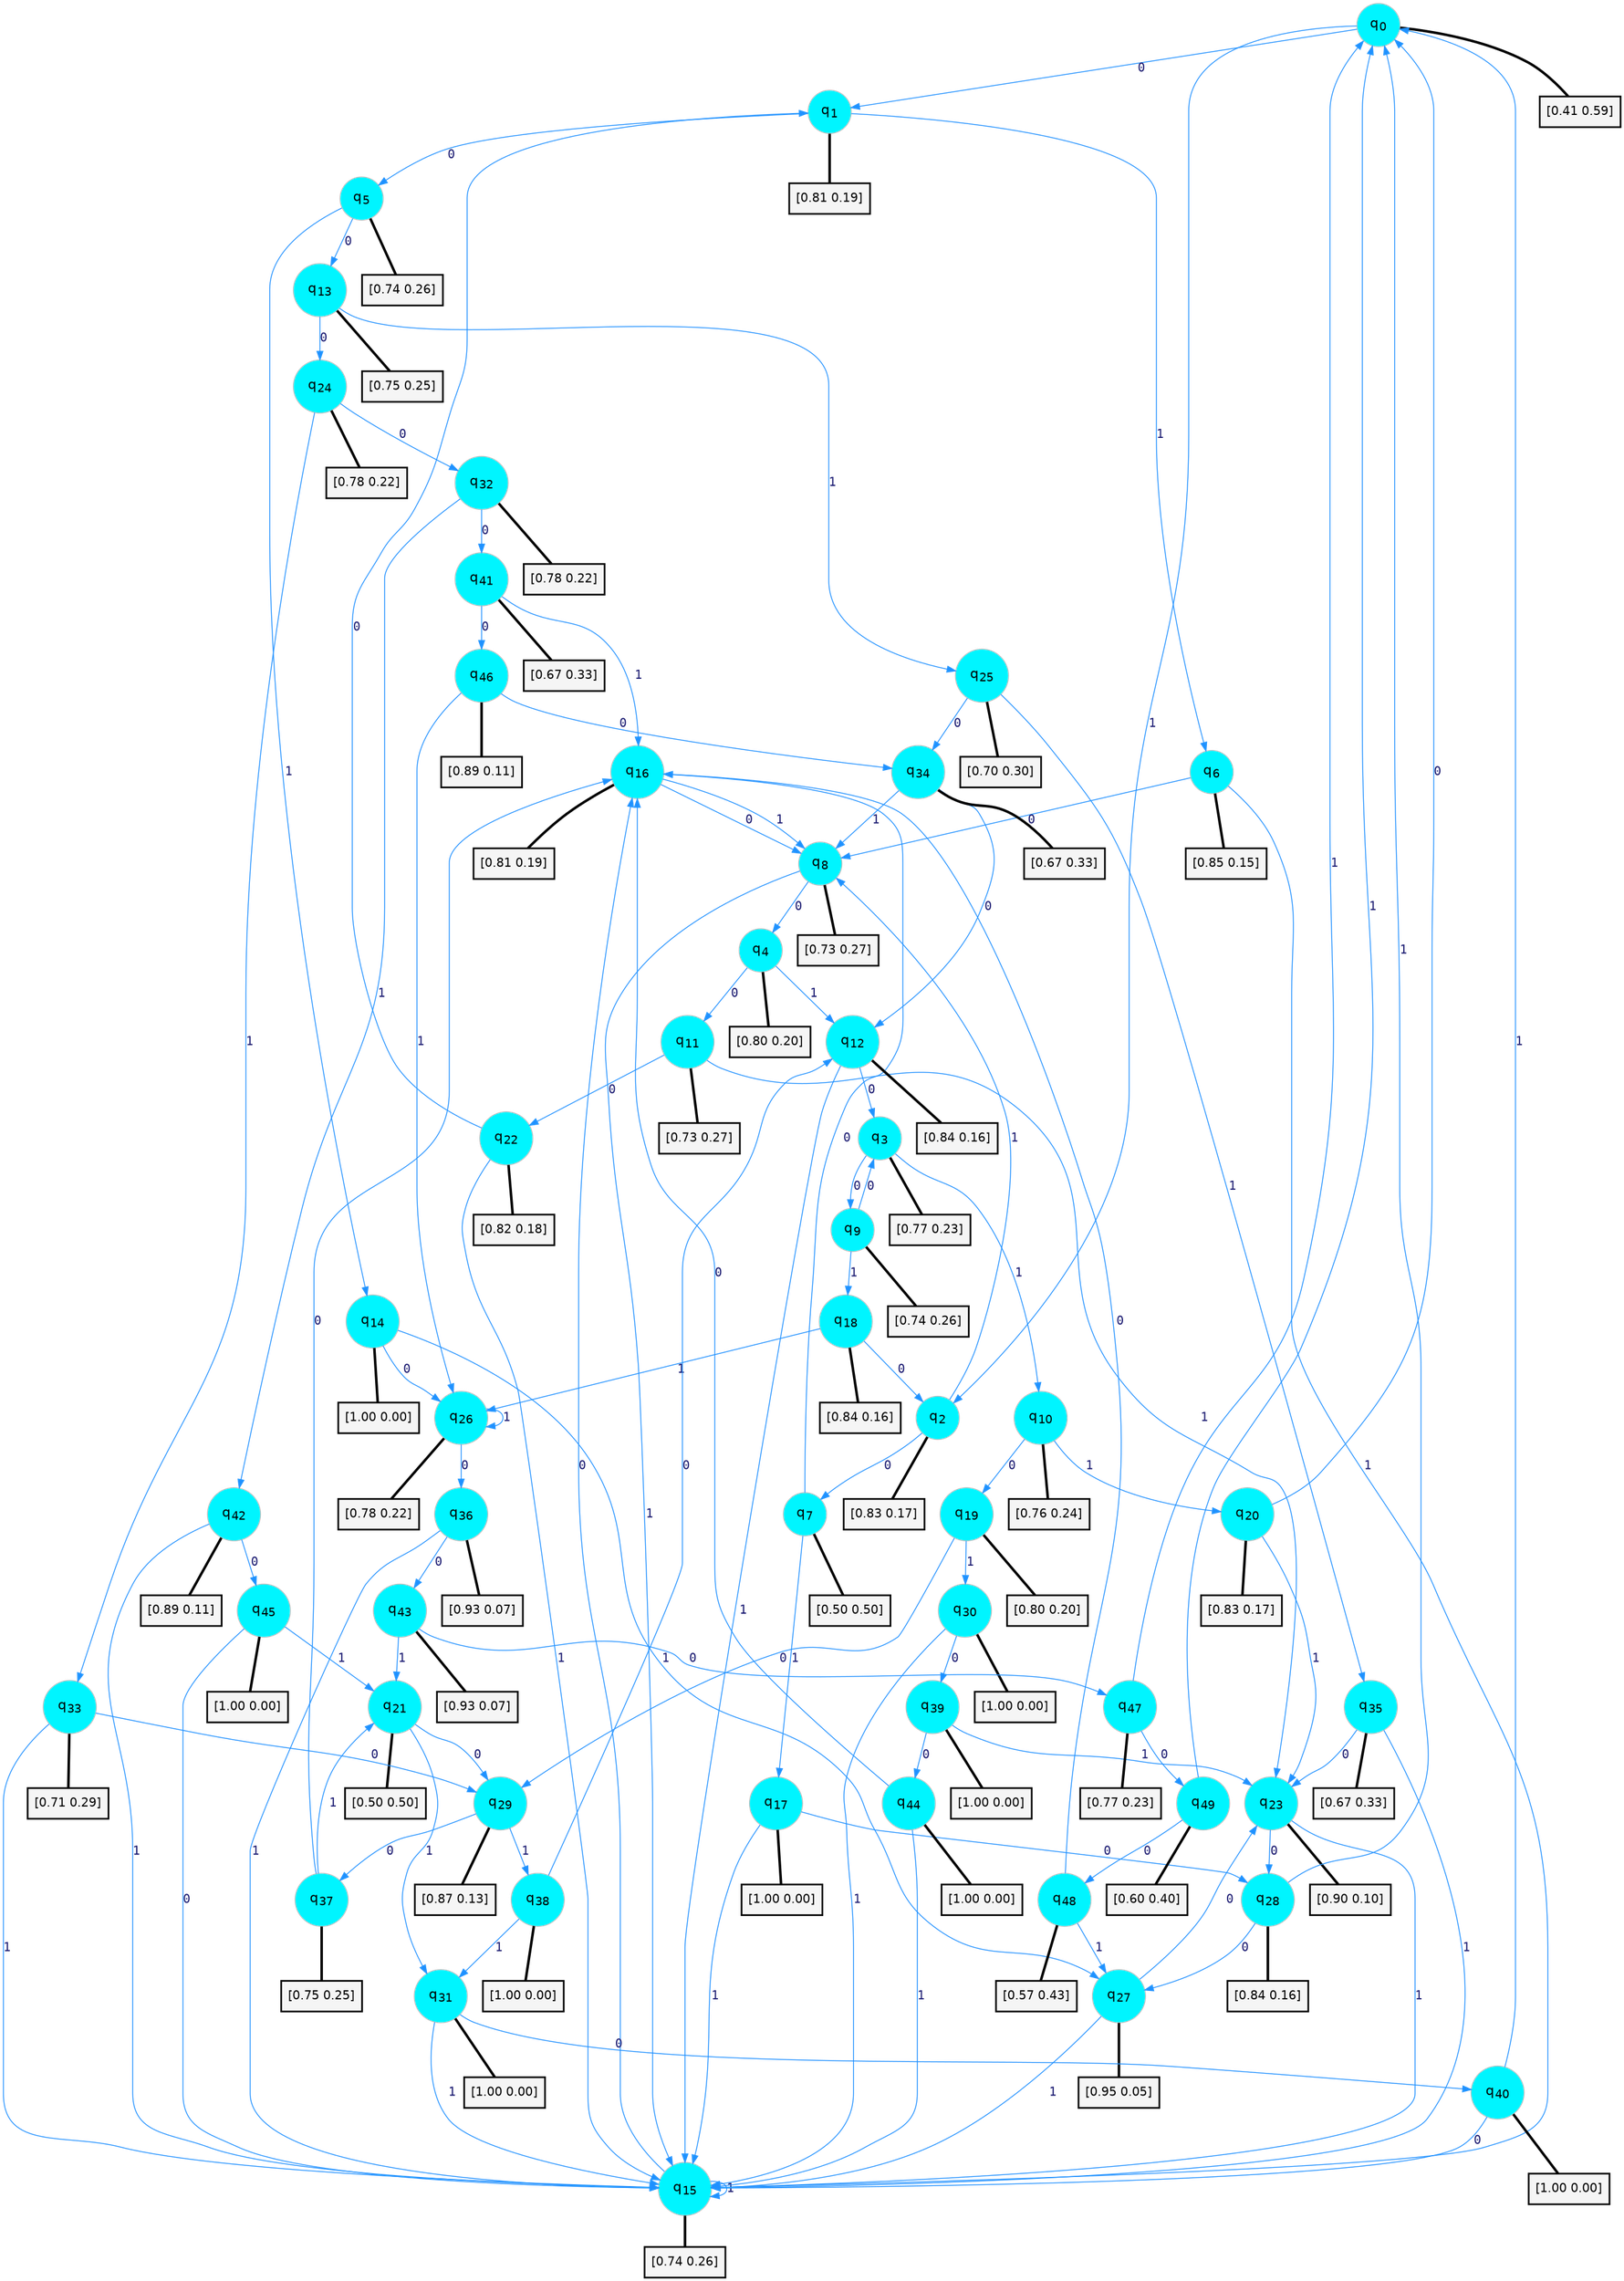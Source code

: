 digraph G {
graph [
bgcolor=transparent, dpi=300, rankdir=TD, size="40,25"];
node [
color=gray, fillcolor=turquoise1, fontcolor=black, fontname=Helvetica, fontsize=16, fontweight=bold, shape=circle, style=filled];
edge [
arrowsize=1, color=dodgerblue1, fontcolor=midnightblue, fontname=courier, fontweight=bold, penwidth=1, style=solid, weight=20];
0[label=<q<SUB>0</SUB>>];
1[label=<q<SUB>1</SUB>>];
2[label=<q<SUB>2</SUB>>];
3[label=<q<SUB>3</SUB>>];
4[label=<q<SUB>4</SUB>>];
5[label=<q<SUB>5</SUB>>];
6[label=<q<SUB>6</SUB>>];
7[label=<q<SUB>7</SUB>>];
8[label=<q<SUB>8</SUB>>];
9[label=<q<SUB>9</SUB>>];
10[label=<q<SUB>10</SUB>>];
11[label=<q<SUB>11</SUB>>];
12[label=<q<SUB>12</SUB>>];
13[label=<q<SUB>13</SUB>>];
14[label=<q<SUB>14</SUB>>];
15[label=<q<SUB>15</SUB>>];
16[label=<q<SUB>16</SUB>>];
17[label=<q<SUB>17</SUB>>];
18[label=<q<SUB>18</SUB>>];
19[label=<q<SUB>19</SUB>>];
20[label=<q<SUB>20</SUB>>];
21[label=<q<SUB>21</SUB>>];
22[label=<q<SUB>22</SUB>>];
23[label=<q<SUB>23</SUB>>];
24[label=<q<SUB>24</SUB>>];
25[label=<q<SUB>25</SUB>>];
26[label=<q<SUB>26</SUB>>];
27[label=<q<SUB>27</SUB>>];
28[label=<q<SUB>28</SUB>>];
29[label=<q<SUB>29</SUB>>];
30[label=<q<SUB>30</SUB>>];
31[label=<q<SUB>31</SUB>>];
32[label=<q<SUB>32</SUB>>];
33[label=<q<SUB>33</SUB>>];
34[label=<q<SUB>34</SUB>>];
35[label=<q<SUB>35</SUB>>];
36[label=<q<SUB>36</SUB>>];
37[label=<q<SUB>37</SUB>>];
38[label=<q<SUB>38</SUB>>];
39[label=<q<SUB>39</SUB>>];
40[label=<q<SUB>40</SUB>>];
41[label=<q<SUB>41</SUB>>];
42[label=<q<SUB>42</SUB>>];
43[label=<q<SUB>43</SUB>>];
44[label=<q<SUB>44</SUB>>];
45[label=<q<SUB>45</SUB>>];
46[label=<q<SUB>46</SUB>>];
47[label=<q<SUB>47</SUB>>];
48[label=<q<SUB>48</SUB>>];
49[label=<q<SUB>49</SUB>>];
50[label="[0.41 0.59]", shape=box,fontcolor=black, fontname=Helvetica, fontsize=14, penwidth=2, fillcolor=whitesmoke,color=black];
51[label="[0.81 0.19]", shape=box,fontcolor=black, fontname=Helvetica, fontsize=14, penwidth=2, fillcolor=whitesmoke,color=black];
52[label="[0.83 0.17]", shape=box,fontcolor=black, fontname=Helvetica, fontsize=14, penwidth=2, fillcolor=whitesmoke,color=black];
53[label="[0.77 0.23]", shape=box,fontcolor=black, fontname=Helvetica, fontsize=14, penwidth=2, fillcolor=whitesmoke,color=black];
54[label="[0.80 0.20]", shape=box,fontcolor=black, fontname=Helvetica, fontsize=14, penwidth=2, fillcolor=whitesmoke,color=black];
55[label="[0.74 0.26]", shape=box,fontcolor=black, fontname=Helvetica, fontsize=14, penwidth=2, fillcolor=whitesmoke,color=black];
56[label="[0.85 0.15]", shape=box,fontcolor=black, fontname=Helvetica, fontsize=14, penwidth=2, fillcolor=whitesmoke,color=black];
57[label="[0.50 0.50]", shape=box,fontcolor=black, fontname=Helvetica, fontsize=14, penwidth=2, fillcolor=whitesmoke,color=black];
58[label="[0.73 0.27]", shape=box,fontcolor=black, fontname=Helvetica, fontsize=14, penwidth=2, fillcolor=whitesmoke,color=black];
59[label="[0.74 0.26]", shape=box,fontcolor=black, fontname=Helvetica, fontsize=14, penwidth=2, fillcolor=whitesmoke,color=black];
60[label="[0.76 0.24]", shape=box,fontcolor=black, fontname=Helvetica, fontsize=14, penwidth=2, fillcolor=whitesmoke,color=black];
61[label="[0.73 0.27]", shape=box,fontcolor=black, fontname=Helvetica, fontsize=14, penwidth=2, fillcolor=whitesmoke,color=black];
62[label="[0.84 0.16]", shape=box,fontcolor=black, fontname=Helvetica, fontsize=14, penwidth=2, fillcolor=whitesmoke,color=black];
63[label="[0.75 0.25]", shape=box,fontcolor=black, fontname=Helvetica, fontsize=14, penwidth=2, fillcolor=whitesmoke,color=black];
64[label="[1.00 0.00]", shape=box,fontcolor=black, fontname=Helvetica, fontsize=14, penwidth=2, fillcolor=whitesmoke,color=black];
65[label="[0.74 0.26]", shape=box,fontcolor=black, fontname=Helvetica, fontsize=14, penwidth=2, fillcolor=whitesmoke,color=black];
66[label="[0.81 0.19]", shape=box,fontcolor=black, fontname=Helvetica, fontsize=14, penwidth=2, fillcolor=whitesmoke,color=black];
67[label="[1.00 0.00]", shape=box,fontcolor=black, fontname=Helvetica, fontsize=14, penwidth=2, fillcolor=whitesmoke,color=black];
68[label="[0.84 0.16]", shape=box,fontcolor=black, fontname=Helvetica, fontsize=14, penwidth=2, fillcolor=whitesmoke,color=black];
69[label="[0.80 0.20]", shape=box,fontcolor=black, fontname=Helvetica, fontsize=14, penwidth=2, fillcolor=whitesmoke,color=black];
70[label="[0.83 0.17]", shape=box,fontcolor=black, fontname=Helvetica, fontsize=14, penwidth=2, fillcolor=whitesmoke,color=black];
71[label="[0.50 0.50]", shape=box,fontcolor=black, fontname=Helvetica, fontsize=14, penwidth=2, fillcolor=whitesmoke,color=black];
72[label="[0.82 0.18]", shape=box,fontcolor=black, fontname=Helvetica, fontsize=14, penwidth=2, fillcolor=whitesmoke,color=black];
73[label="[0.90 0.10]", shape=box,fontcolor=black, fontname=Helvetica, fontsize=14, penwidth=2, fillcolor=whitesmoke,color=black];
74[label="[0.78 0.22]", shape=box,fontcolor=black, fontname=Helvetica, fontsize=14, penwidth=2, fillcolor=whitesmoke,color=black];
75[label="[0.70 0.30]", shape=box,fontcolor=black, fontname=Helvetica, fontsize=14, penwidth=2, fillcolor=whitesmoke,color=black];
76[label="[0.78 0.22]", shape=box,fontcolor=black, fontname=Helvetica, fontsize=14, penwidth=2, fillcolor=whitesmoke,color=black];
77[label="[0.95 0.05]", shape=box,fontcolor=black, fontname=Helvetica, fontsize=14, penwidth=2, fillcolor=whitesmoke,color=black];
78[label="[0.84 0.16]", shape=box,fontcolor=black, fontname=Helvetica, fontsize=14, penwidth=2, fillcolor=whitesmoke,color=black];
79[label="[0.87 0.13]", shape=box,fontcolor=black, fontname=Helvetica, fontsize=14, penwidth=2, fillcolor=whitesmoke,color=black];
80[label="[1.00 0.00]", shape=box,fontcolor=black, fontname=Helvetica, fontsize=14, penwidth=2, fillcolor=whitesmoke,color=black];
81[label="[1.00 0.00]", shape=box,fontcolor=black, fontname=Helvetica, fontsize=14, penwidth=2, fillcolor=whitesmoke,color=black];
82[label="[0.78 0.22]", shape=box,fontcolor=black, fontname=Helvetica, fontsize=14, penwidth=2, fillcolor=whitesmoke,color=black];
83[label="[0.71 0.29]", shape=box,fontcolor=black, fontname=Helvetica, fontsize=14, penwidth=2, fillcolor=whitesmoke,color=black];
84[label="[0.67 0.33]", shape=box,fontcolor=black, fontname=Helvetica, fontsize=14, penwidth=2, fillcolor=whitesmoke,color=black];
85[label="[0.67 0.33]", shape=box,fontcolor=black, fontname=Helvetica, fontsize=14, penwidth=2, fillcolor=whitesmoke,color=black];
86[label="[0.93 0.07]", shape=box,fontcolor=black, fontname=Helvetica, fontsize=14, penwidth=2, fillcolor=whitesmoke,color=black];
87[label="[0.75 0.25]", shape=box,fontcolor=black, fontname=Helvetica, fontsize=14, penwidth=2, fillcolor=whitesmoke,color=black];
88[label="[1.00 0.00]", shape=box,fontcolor=black, fontname=Helvetica, fontsize=14, penwidth=2, fillcolor=whitesmoke,color=black];
89[label="[1.00 0.00]", shape=box,fontcolor=black, fontname=Helvetica, fontsize=14, penwidth=2, fillcolor=whitesmoke,color=black];
90[label="[1.00 0.00]", shape=box,fontcolor=black, fontname=Helvetica, fontsize=14, penwidth=2, fillcolor=whitesmoke,color=black];
91[label="[0.67 0.33]", shape=box,fontcolor=black, fontname=Helvetica, fontsize=14, penwidth=2, fillcolor=whitesmoke,color=black];
92[label="[0.89 0.11]", shape=box,fontcolor=black, fontname=Helvetica, fontsize=14, penwidth=2, fillcolor=whitesmoke,color=black];
93[label="[0.93 0.07]", shape=box,fontcolor=black, fontname=Helvetica, fontsize=14, penwidth=2, fillcolor=whitesmoke,color=black];
94[label="[1.00 0.00]", shape=box,fontcolor=black, fontname=Helvetica, fontsize=14, penwidth=2, fillcolor=whitesmoke,color=black];
95[label="[1.00 0.00]", shape=box,fontcolor=black, fontname=Helvetica, fontsize=14, penwidth=2, fillcolor=whitesmoke,color=black];
96[label="[0.89 0.11]", shape=box,fontcolor=black, fontname=Helvetica, fontsize=14, penwidth=2, fillcolor=whitesmoke,color=black];
97[label="[0.77 0.23]", shape=box,fontcolor=black, fontname=Helvetica, fontsize=14, penwidth=2, fillcolor=whitesmoke,color=black];
98[label="[0.57 0.43]", shape=box,fontcolor=black, fontname=Helvetica, fontsize=14, penwidth=2, fillcolor=whitesmoke,color=black];
99[label="[0.60 0.40]", shape=box,fontcolor=black, fontname=Helvetica, fontsize=14, penwidth=2, fillcolor=whitesmoke,color=black];
0->1 [label=0];
0->2 [label=1];
0->50 [arrowhead=none, penwidth=3,color=black];
1->5 [label=0];
1->6 [label=1];
1->51 [arrowhead=none, penwidth=3,color=black];
2->7 [label=0];
2->8 [label=1];
2->52 [arrowhead=none, penwidth=3,color=black];
3->9 [label=0];
3->10 [label=1];
3->53 [arrowhead=none, penwidth=3,color=black];
4->11 [label=0];
4->12 [label=1];
4->54 [arrowhead=none, penwidth=3,color=black];
5->13 [label=0];
5->14 [label=1];
5->55 [arrowhead=none, penwidth=3,color=black];
6->8 [label=0];
6->15 [label=1];
6->56 [arrowhead=none, penwidth=3,color=black];
7->16 [label=0];
7->17 [label=1];
7->57 [arrowhead=none, penwidth=3,color=black];
8->4 [label=0];
8->15 [label=1];
8->58 [arrowhead=none, penwidth=3,color=black];
9->3 [label=0];
9->18 [label=1];
9->59 [arrowhead=none, penwidth=3,color=black];
10->19 [label=0];
10->20 [label=1];
10->60 [arrowhead=none, penwidth=3,color=black];
11->22 [label=0];
11->23 [label=1];
11->61 [arrowhead=none, penwidth=3,color=black];
12->3 [label=0];
12->15 [label=1];
12->62 [arrowhead=none, penwidth=3,color=black];
13->24 [label=0];
13->25 [label=1];
13->63 [arrowhead=none, penwidth=3,color=black];
14->26 [label=0];
14->27 [label=1];
14->64 [arrowhead=none, penwidth=3,color=black];
15->16 [label=0];
15->15 [label=1];
15->65 [arrowhead=none, penwidth=3,color=black];
16->8 [label=0];
16->8 [label=1];
16->66 [arrowhead=none, penwidth=3,color=black];
17->28 [label=0];
17->15 [label=1];
17->67 [arrowhead=none, penwidth=3,color=black];
18->2 [label=0];
18->26 [label=1];
18->68 [arrowhead=none, penwidth=3,color=black];
19->29 [label=0];
19->30 [label=1];
19->69 [arrowhead=none, penwidth=3,color=black];
20->0 [label=0];
20->23 [label=1];
20->70 [arrowhead=none, penwidth=3,color=black];
21->29 [label=0];
21->31 [label=1];
21->71 [arrowhead=none, penwidth=3,color=black];
22->1 [label=0];
22->15 [label=1];
22->72 [arrowhead=none, penwidth=3,color=black];
23->28 [label=0];
23->15 [label=1];
23->73 [arrowhead=none, penwidth=3,color=black];
24->32 [label=0];
24->33 [label=1];
24->74 [arrowhead=none, penwidth=3,color=black];
25->34 [label=0];
25->35 [label=1];
25->75 [arrowhead=none, penwidth=3,color=black];
26->36 [label=0];
26->26 [label=1];
26->76 [arrowhead=none, penwidth=3,color=black];
27->23 [label=0];
27->15 [label=1];
27->77 [arrowhead=none, penwidth=3,color=black];
28->27 [label=0];
28->0 [label=1];
28->78 [arrowhead=none, penwidth=3,color=black];
29->37 [label=0];
29->38 [label=1];
29->79 [arrowhead=none, penwidth=3,color=black];
30->39 [label=0];
30->15 [label=1];
30->80 [arrowhead=none, penwidth=3,color=black];
31->40 [label=0];
31->15 [label=1];
31->81 [arrowhead=none, penwidth=3,color=black];
32->41 [label=0];
32->42 [label=1];
32->82 [arrowhead=none, penwidth=3,color=black];
33->29 [label=0];
33->15 [label=1];
33->83 [arrowhead=none, penwidth=3,color=black];
34->12 [label=0];
34->8 [label=1];
34->84 [arrowhead=none, penwidth=3,color=black];
35->23 [label=0];
35->15 [label=1];
35->85 [arrowhead=none, penwidth=3,color=black];
36->43 [label=0];
36->15 [label=1];
36->86 [arrowhead=none, penwidth=3,color=black];
37->16 [label=0];
37->21 [label=1];
37->87 [arrowhead=none, penwidth=3,color=black];
38->12 [label=0];
38->31 [label=1];
38->88 [arrowhead=none, penwidth=3,color=black];
39->44 [label=0];
39->23 [label=1];
39->89 [arrowhead=none, penwidth=3,color=black];
40->15 [label=0];
40->0 [label=1];
40->90 [arrowhead=none, penwidth=3,color=black];
41->46 [label=0];
41->16 [label=1];
41->91 [arrowhead=none, penwidth=3,color=black];
42->45 [label=0];
42->15 [label=1];
42->92 [arrowhead=none, penwidth=3,color=black];
43->47 [label=0];
43->21 [label=1];
43->93 [arrowhead=none, penwidth=3,color=black];
44->16 [label=0];
44->15 [label=1];
44->94 [arrowhead=none, penwidth=3,color=black];
45->15 [label=0];
45->21 [label=1];
45->95 [arrowhead=none, penwidth=3,color=black];
46->34 [label=0];
46->26 [label=1];
46->96 [arrowhead=none, penwidth=3,color=black];
47->49 [label=0];
47->0 [label=1];
47->97 [arrowhead=none, penwidth=3,color=black];
48->16 [label=0];
48->27 [label=1];
48->98 [arrowhead=none, penwidth=3,color=black];
49->48 [label=0];
49->0 [label=1];
49->99 [arrowhead=none, penwidth=3,color=black];
}
